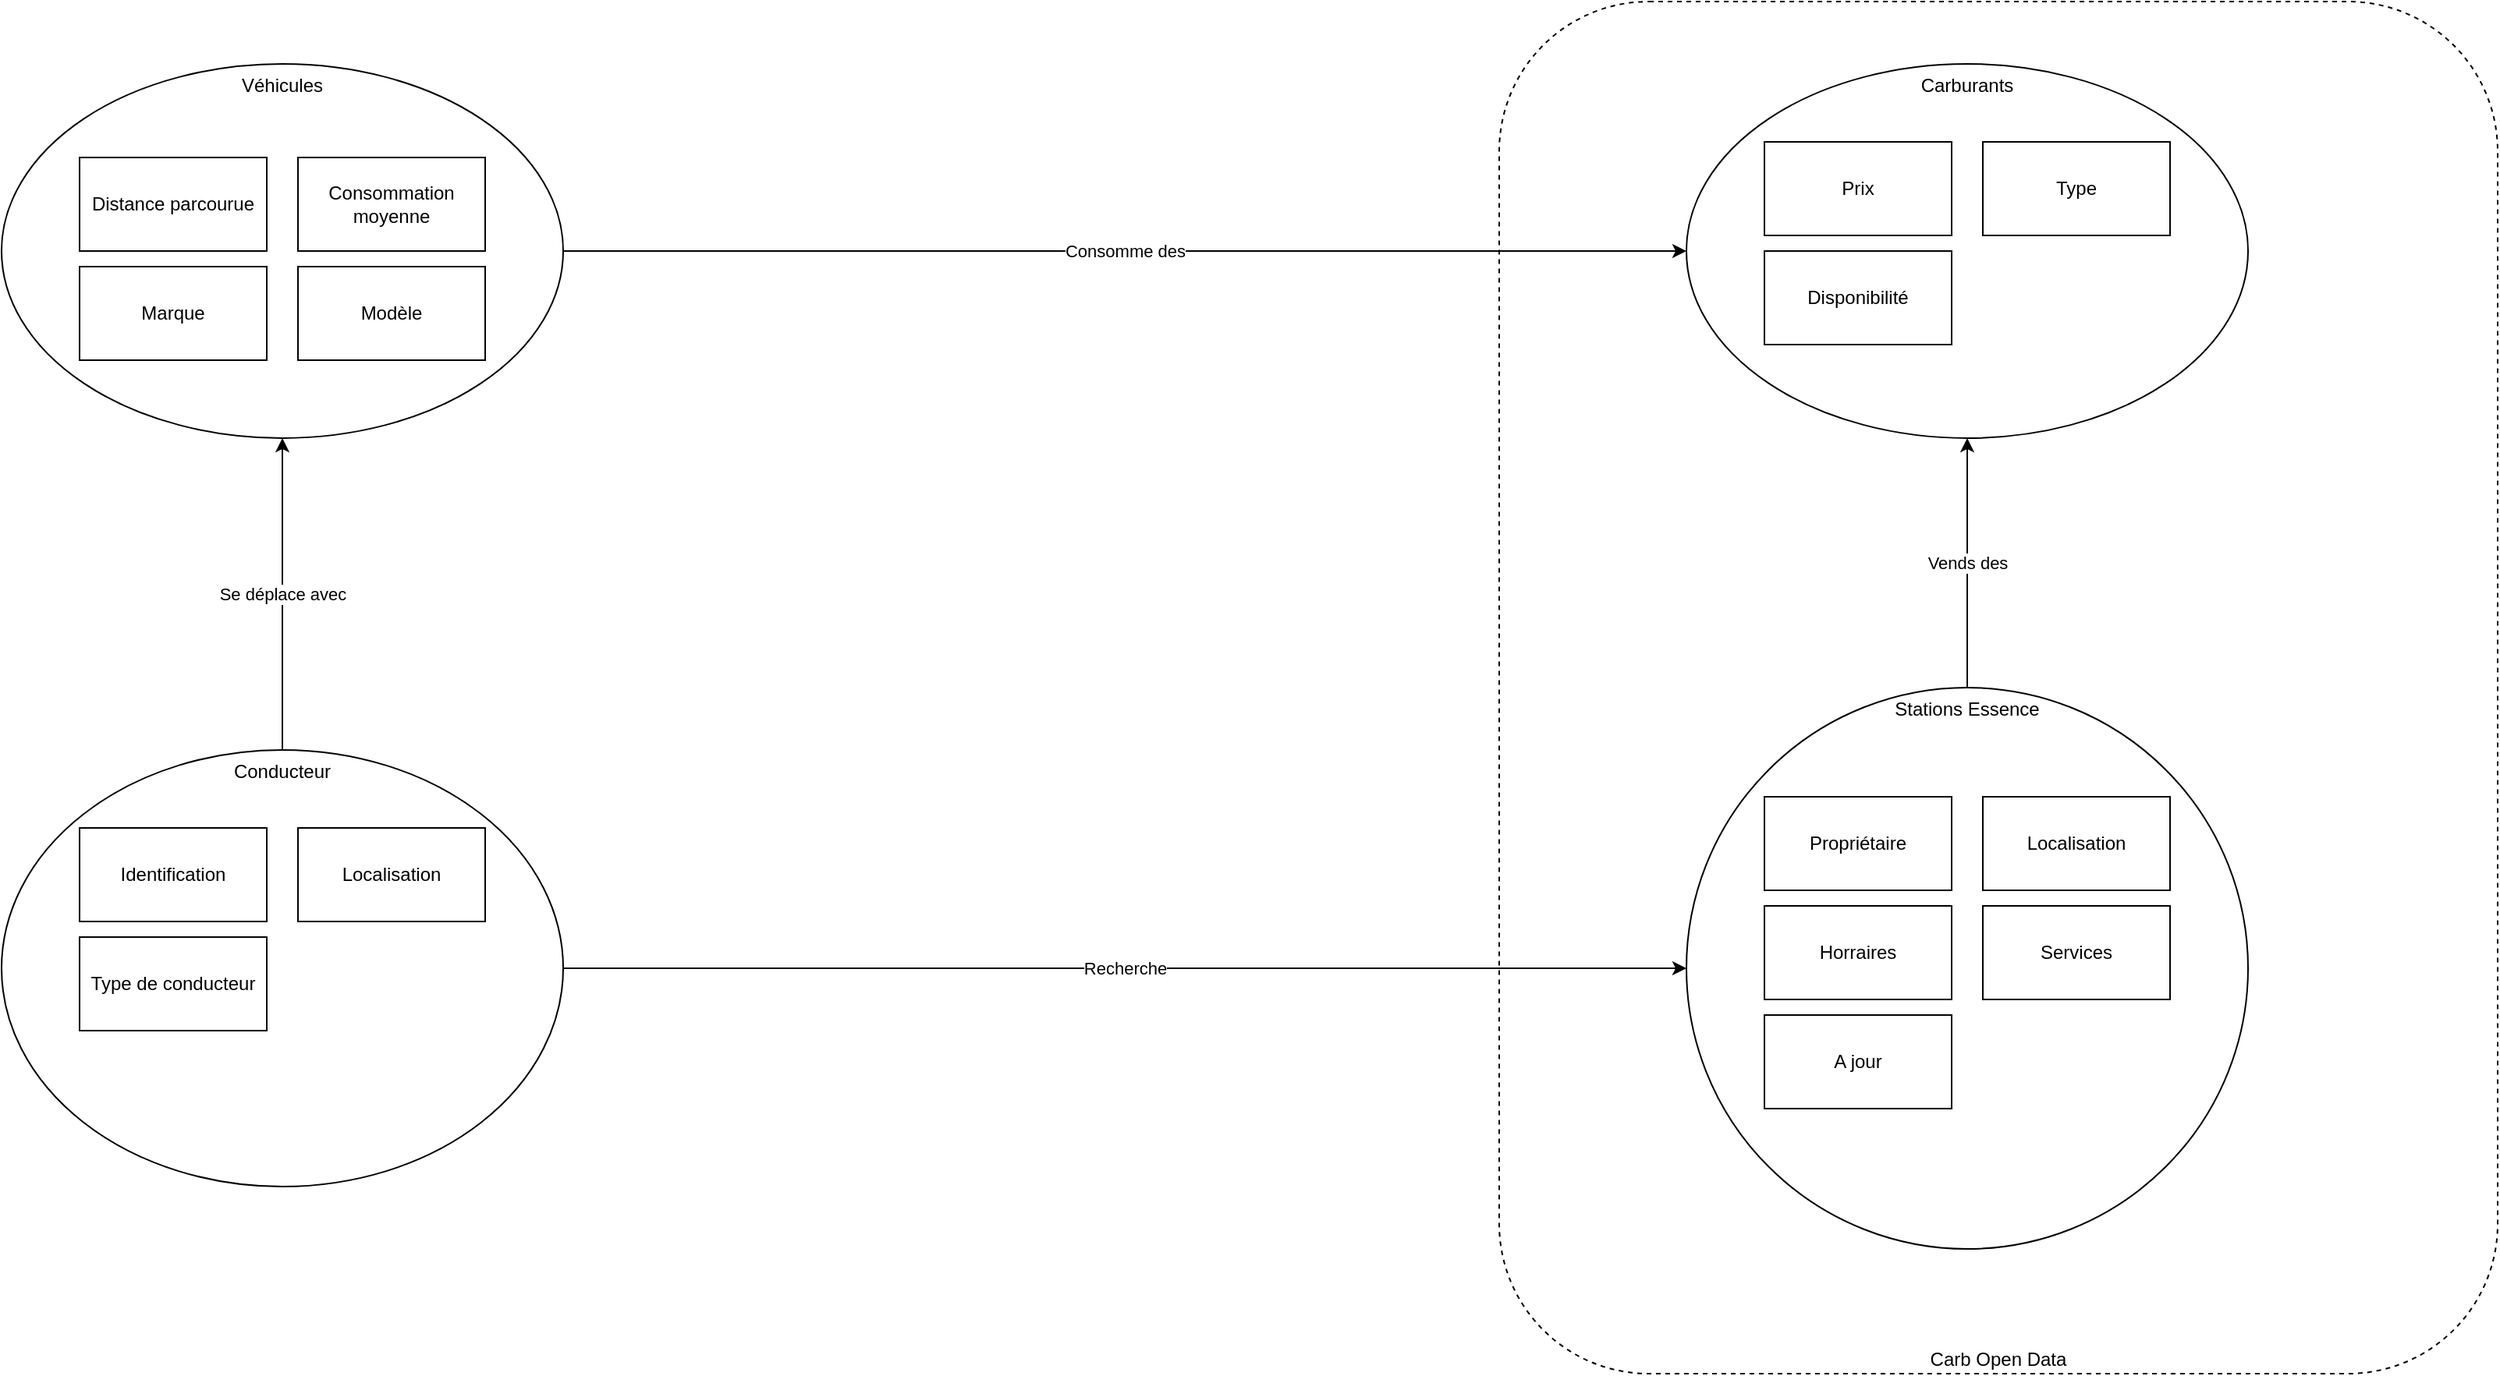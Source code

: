 <mxfile version="10.6.7" type="device"><diagram id="1GNsBcisT1h_0QJxU4No" name="Page-1"><mxGraphModel dx="1894" dy="956" grid="1" gridSize="10" guides="1" tooltips="1" connect="1" arrows="1" fold="1" page="1" pageScale="1" pageWidth="1654" pageHeight="1169" math="0" shadow="0"><root><mxCell id="0"/><mxCell id="1" parent="0"/><mxCell id="pXGhdT3MrTsWV3f3ZsQP-14" value="Carb Open Data" style="rounded=1;whiteSpace=wrap;html=1;fillColor=none;verticalAlign=bottom;dashed=1;" vertex="1" parent="1"><mxGeometry x="1000" y="40" width="640" height="880" as="geometry"/></mxCell><mxCell id="pXGhdT3MrTsWV3f3ZsQP-15" value="Se déplace avec" style="edgeStyle=orthogonalEdgeStyle;rounded=0;orthogonalLoop=1;jettySize=auto;html=1;entryX=0.5;entryY=1;entryDx=0;entryDy=0;exitX=0.5;exitY=0;exitDx=0;exitDy=0;" edge="1" parent="1" source="pXGhdT3MrTsWV3f3ZsQP-1" target="pXGhdT3MrTsWV3f3ZsQP-13"><mxGeometry relative="1" as="geometry"/></mxCell><mxCell id="pXGhdT3MrTsWV3f3ZsQP-17" value="Recherche" style="edgeStyle=orthogonalEdgeStyle;rounded=0;orthogonalLoop=1;jettySize=auto;html=1;entryX=0;entryY=0.5;entryDx=0;entryDy=0;" edge="1" parent="1" source="pXGhdT3MrTsWV3f3ZsQP-1" target="pXGhdT3MrTsWV3f3ZsQP-2"><mxGeometry relative="1" as="geometry"/></mxCell><mxCell id="pXGhdT3MrTsWV3f3ZsQP-1" value="Conducteur" style="ellipse;whiteSpace=wrap;html=1;verticalAlign=top;fillColor=none;" vertex="1" parent="1"><mxGeometry x="40" y="520" width="360" height="280" as="geometry"/></mxCell><mxCell id="pXGhdT3MrTsWV3f3ZsQP-18" value="Vends des" style="edgeStyle=orthogonalEdgeStyle;rounded=0;orthogonalLoop=1;jettySize=auto;html=1;exitX=0.5;exitY=0;exitDx=0;exitDy=0;" edge="1" parent="1" source="pXGhdT3MrTsWV3f3ZsQP-2" target="pXGhdT3MrTsWV3f3ZsQP-5"><mxGeometry relative="1" as="geometry"/></mxCell><mxCell id="pXGhdT3MrTsWV3f3ZsQP-2" value="Stations Essence" style="ellipse;whiteSpace=wrap;html=1;fillColor=none;verticalAlign=top;" vertex="1" parent="1"><mxGeometry x="1120" y="480" width="360" height="360" as="geometry"/></mxCell><mxCell id="pXGhdT3MrTsWV3f3ZsQP-3" value="Identification" style="rounded=0;whiteSpace=wrap;html=1;fillColor=none;" vertex="1" parent="1"><mxGeometry x="90" y="570" width="120" height="60" as="geometry"/></mxCell><mxCell id="pXGhdT3MrTsWV3f3ZsQP-4" value="Localisation" style="rounded=0;whiteSpace=wrap;html=1;fillColor=none;" vertex="1" parent="1"><mxGeometry x="230" y="570" width="120" height="60" as="geometry"/></mxCell><mxCell id="pXGhdT3MrTsWV3f3ZsQP-5" value="Carburants" style="ellipse;whiteSpace=wrap;html=1;fillColor=none;verticalAlign=top;" vertex="1" parent="1"><mxGeometry x="1120" y="80" width="360" height="240" as="geometry"/></mxCell><mxCell id="pXGhdT3MrTsWV3f3ZsQP-6" value="Prix" style="rounded=0;whiteSpace=wrap;html=1;fillColor=none;" vertex="1" parent="1"><mxGeometry x="1170" y="130" width="120" height="60" as="geometry"/></mxCell><mxCell id="pXGhdT3MrTsWV3f3ZsQP-7" value="Localisation" style="rounded=0;whiteSpace=wrap;html=1;fillColor=none;" vertex="1" parent="1"><mxGeometry x="1310" y="550" width="120" height="60" as="geometry"/></mxCell><mxCell id="pXGhdT3MrTsWV3f3ZsQP-8" value="Horraires" style="rounded=0;whiteSpace=wrap;html=1;fillColor=none;" vertex="1" parent="1"><mxGeometry x="1170" y="620" width="120" height="60" as="geometry"/></mxCell><mxCell id="pXGhdT3MrTsWV3f3ZsQP-9" value="Disponibilité" style="rounded=0;whiteSpace=wrap;html=1;fillColor=none;" vertex="1" parent="1"><mxGeometry x="1170" y="200" width="120" height="60" as="geometry"/></mxCell><mxCell id="pXGhdT3MrTsWV3f3ZsQP-11" value="Propriétaire" style="rounded=0;whiteSpace=wrap;html=1;fillColor=none;" vertex="1" parent="1"><mxGeometry x="1170" y="550" width="120" height="60" as="geometry"/></mxCell><mxCell id="pXGhdT3MrTsWV3f3ZsQP-12" value="Type" style="rounded=0;whiteSpace=wrap;html=1;fillColor=none;" vertex="1" parent="1"><mxGeometry x="1310" y="130" width="120" height="60" as="geometry"/></mxCell><mxCell id="pXGhdT3MrTsWV3f3ZsQP-16" value="Consomme des" style="edgeStyle=orthogonalEdgeStyle;rounded=0;orthogonalLoop=1;jettySize=auto;html=1;entryX=0;entryY=0.5;entryDx=0;entryDy=0;" edge="1" parent="1" source="pXGhdT3MrTsWV3f3ZsQP-13" target="pXGhdT3MrTsWV3f3ZsQP-5"><mxGeometry relative="1" as="geometry"/></mxCell><mxCell id="pXGhdT3MrTsWV3f3ZsQP-13" value="Véhicules" style="ellipse;whiteSpace=wrap;html=1;verticalAlign=top;fillColor=none;" vertex="1" parent="1"><mxGeometry x="40" y="80" width="360" height="240" as="geometry"/></mxCell><mxCell id="pXGhdT3MrTsWV3f3ZsQP-19" value="Services" style="rounded=0;whiteSpace=wrap;html=1;fillColor=none;" vertex="1" parent="1"><mxGeometry x="1310" y="620" width="120" height="60" as="geometry"/></mxCell><mxCell id="pXGhdT3MrTsWV3f3ZsQP-20" value="Distance parcourue" style="rounded=0;whiteSpace=wrap;html=1;fillColor=none;" vertex="1" parent="1"><mxGeometry x="90" y="140" width="120" height="60" as="geometry"/></mxCell><mxCell id="pXGhdT3MrTsWV3f3ZsQP-21" value="Marque" style="rounded=0;whiteSpace=wrap;html=1;fillColor=none;" vertex="1" parent="1"><mxGeometry x="90" y="210" width="120" height="60" as="geometry"/></mxCell><mxCell id="pXGhdT3MrTsWV3f3ZsQP-22" value="Type de conducteur" style="rounded=0;whiteSpace=wrap;html=1;fillColor=none;" vertex="1" parent="1"><mxGeometry x="90" y="640" width="120" height="60" as="geometry"/></mxCell><mxCell id="pXGhdT3MrTsWV3f3ZsQP-23" value="Consommation moyenne" style="rounded=0;whiteSpace=wrap;html=1;fillColor=none;" vertex="1" parent="1"><mxGeometry x="230" y="140" width="120" height="60" as="geometry"/></mxCell><mxCell id="pXGhdT3MrTsWV3f3ZsQP-24" value="Modèle" style="rounded=0;whiteSpace=wrap;html=1;fillColor=none;" vertex="1" parent="1"><mxGeometry x="230" y="210" width="120" height="60" as="geometry"/></mxCell><mxCell id="pXGhdT3MrTsWV3f3ZsQP-25" value="A jour" style="rounded=0;whiteSpace=wrap;html=1;fillColor=none;" vertex="1" parent="1"><mxGeometry x="1170" y="690" width="120" height="60" as="geometry"/></mxCell></root></mxGraphModel></diagram></mxfile>